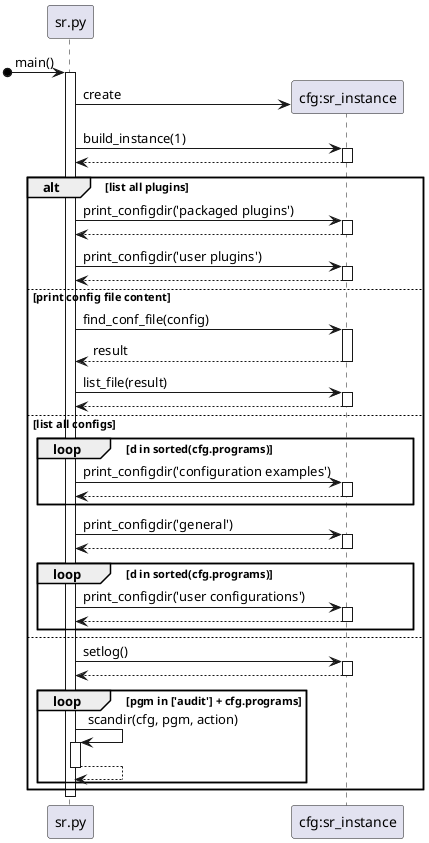 @startuml
participant "sr.py" as sr
participant "cfg:sr_instance" as cfg


[o-> sr: main()
activate sr
sr -> cfg ** : create
sr -> cfg: build_instance(1)
activate cfg
return

alt list all plugins
 sr -> cfg: print_configdir('packaged plugins')
 activate cfg
 return
 sr -> cfg: print_configdir('user plugins')
 activate cfg
 return
else print config file content
 sr -> cfg: find_conf_file(config)
 activate cfg
 return result
 sr -> cfg: list_file(result)
 activate cfg
 return
else list all configs
 loop d in sorted(cfg.programs)
  sr -> cfg: print_configdir('configuration examples')
  activate cfg
  return
 end loop
 sr -> cfg: print_configdir('general')
 activate cfg
 return
 loop d in sorted(cfg.programs)
  sr -> cfg: print_configdir('user configurations')
  activate cfg
  return
 end loop
else
 sr -> cfg: setlog()
 activate cfg
 return
 loop pgm in ['audit'] + cfg.programs
  sr -> sr: scandir(cfg, pgm, action)
  activate sr
  return
 end loop
end alt
deactivate sr

@enduml